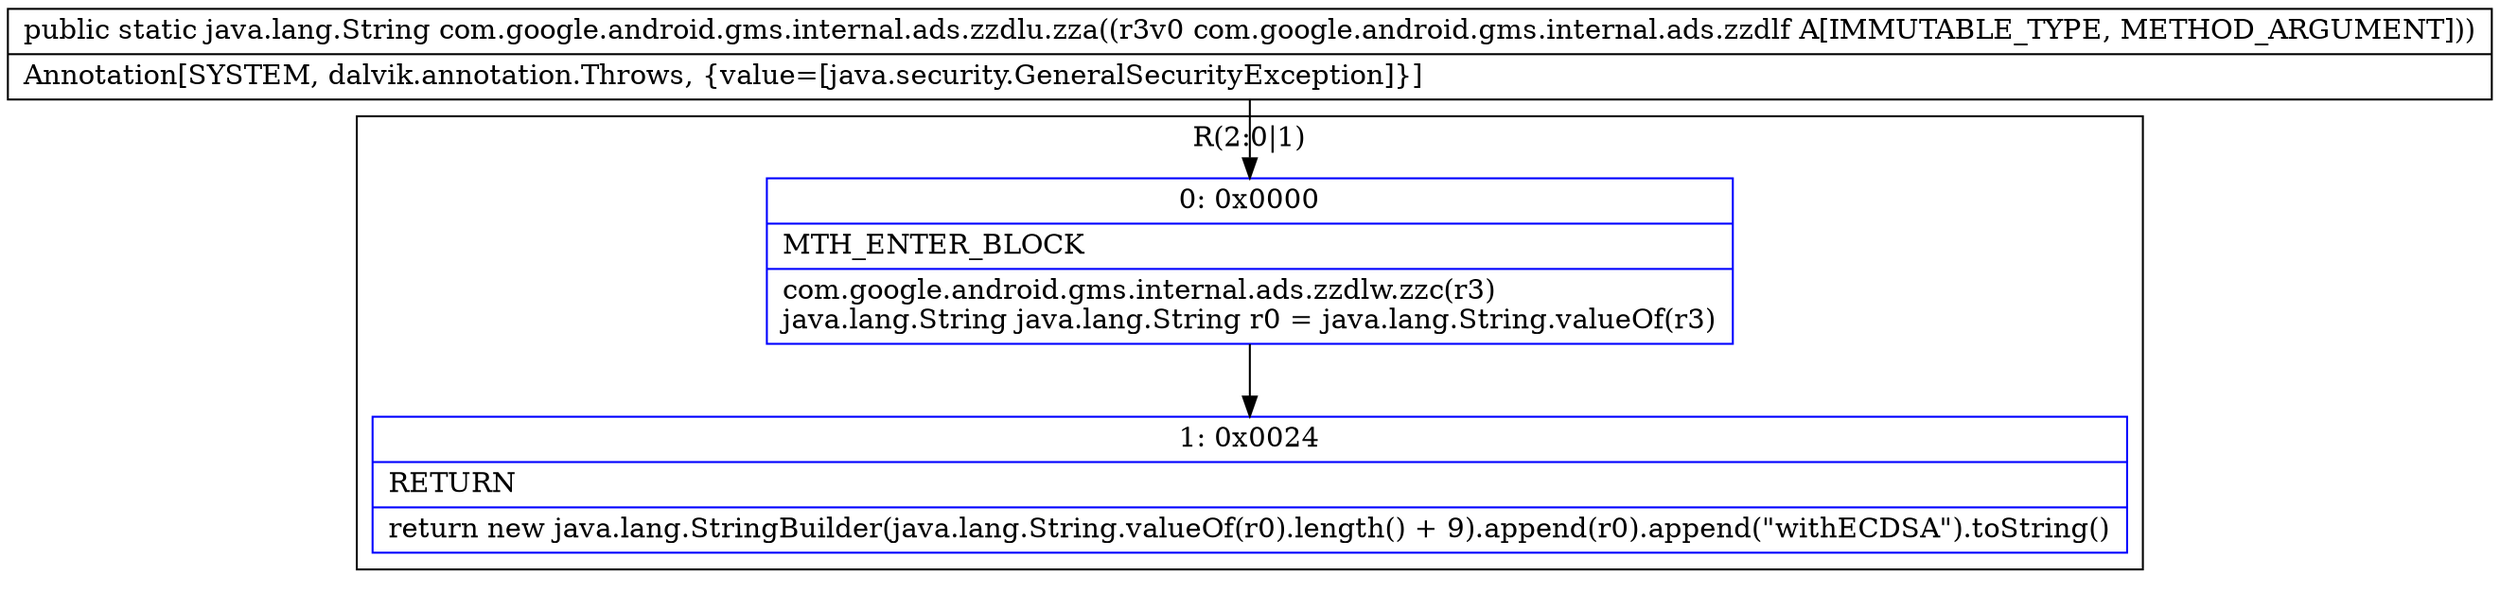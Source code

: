digraph "CFG forcom.google.android.gms.internal.ads.zzdlu.zza(Lcom\/google\/android\/gms\/internal\/ads\/zzdlf;)Ljava\/lang\/String;" {
subgraph cluster_Region_1487388483 {
label = "R(2:0|1)";
node [shape=record,color=blue];
Node_0 [shape=record,label="{0\:\ 0x0000|MTH_ENTER_BLOCK\l|com.google.android.gms.internal.ads.zzdlw.zzc(r3)\ljava.lang.String java.lang.String r0 = java.lang.String.valueOf(r3)\l}"];
Node_1 [shape=record,label="{1\:\ 0x0024|RETURN\l|return new java.lang.StringBuilder(java.lang.String.valueOf(r0).length() + 9).append(r0).append(\"withECDSA\").toString()\l}"];
}
MethodNode[shape=record,label="{public static java.lang.String com.google.android.gms.internal.ads.zzdlu.zza((r3v0 com.google.android.gms.internal.ads.zzdlf A[IMMUTABLE_TYPE, METHOD_ARGUMENT]))  | Annotation[SYSTEM, dalvik.annotation.Throws, \{value=[java.security.GeneralSecurityException]\}]\l}"];
MethodNode -> Node_0;
Node_0 -> Node_1;
}

